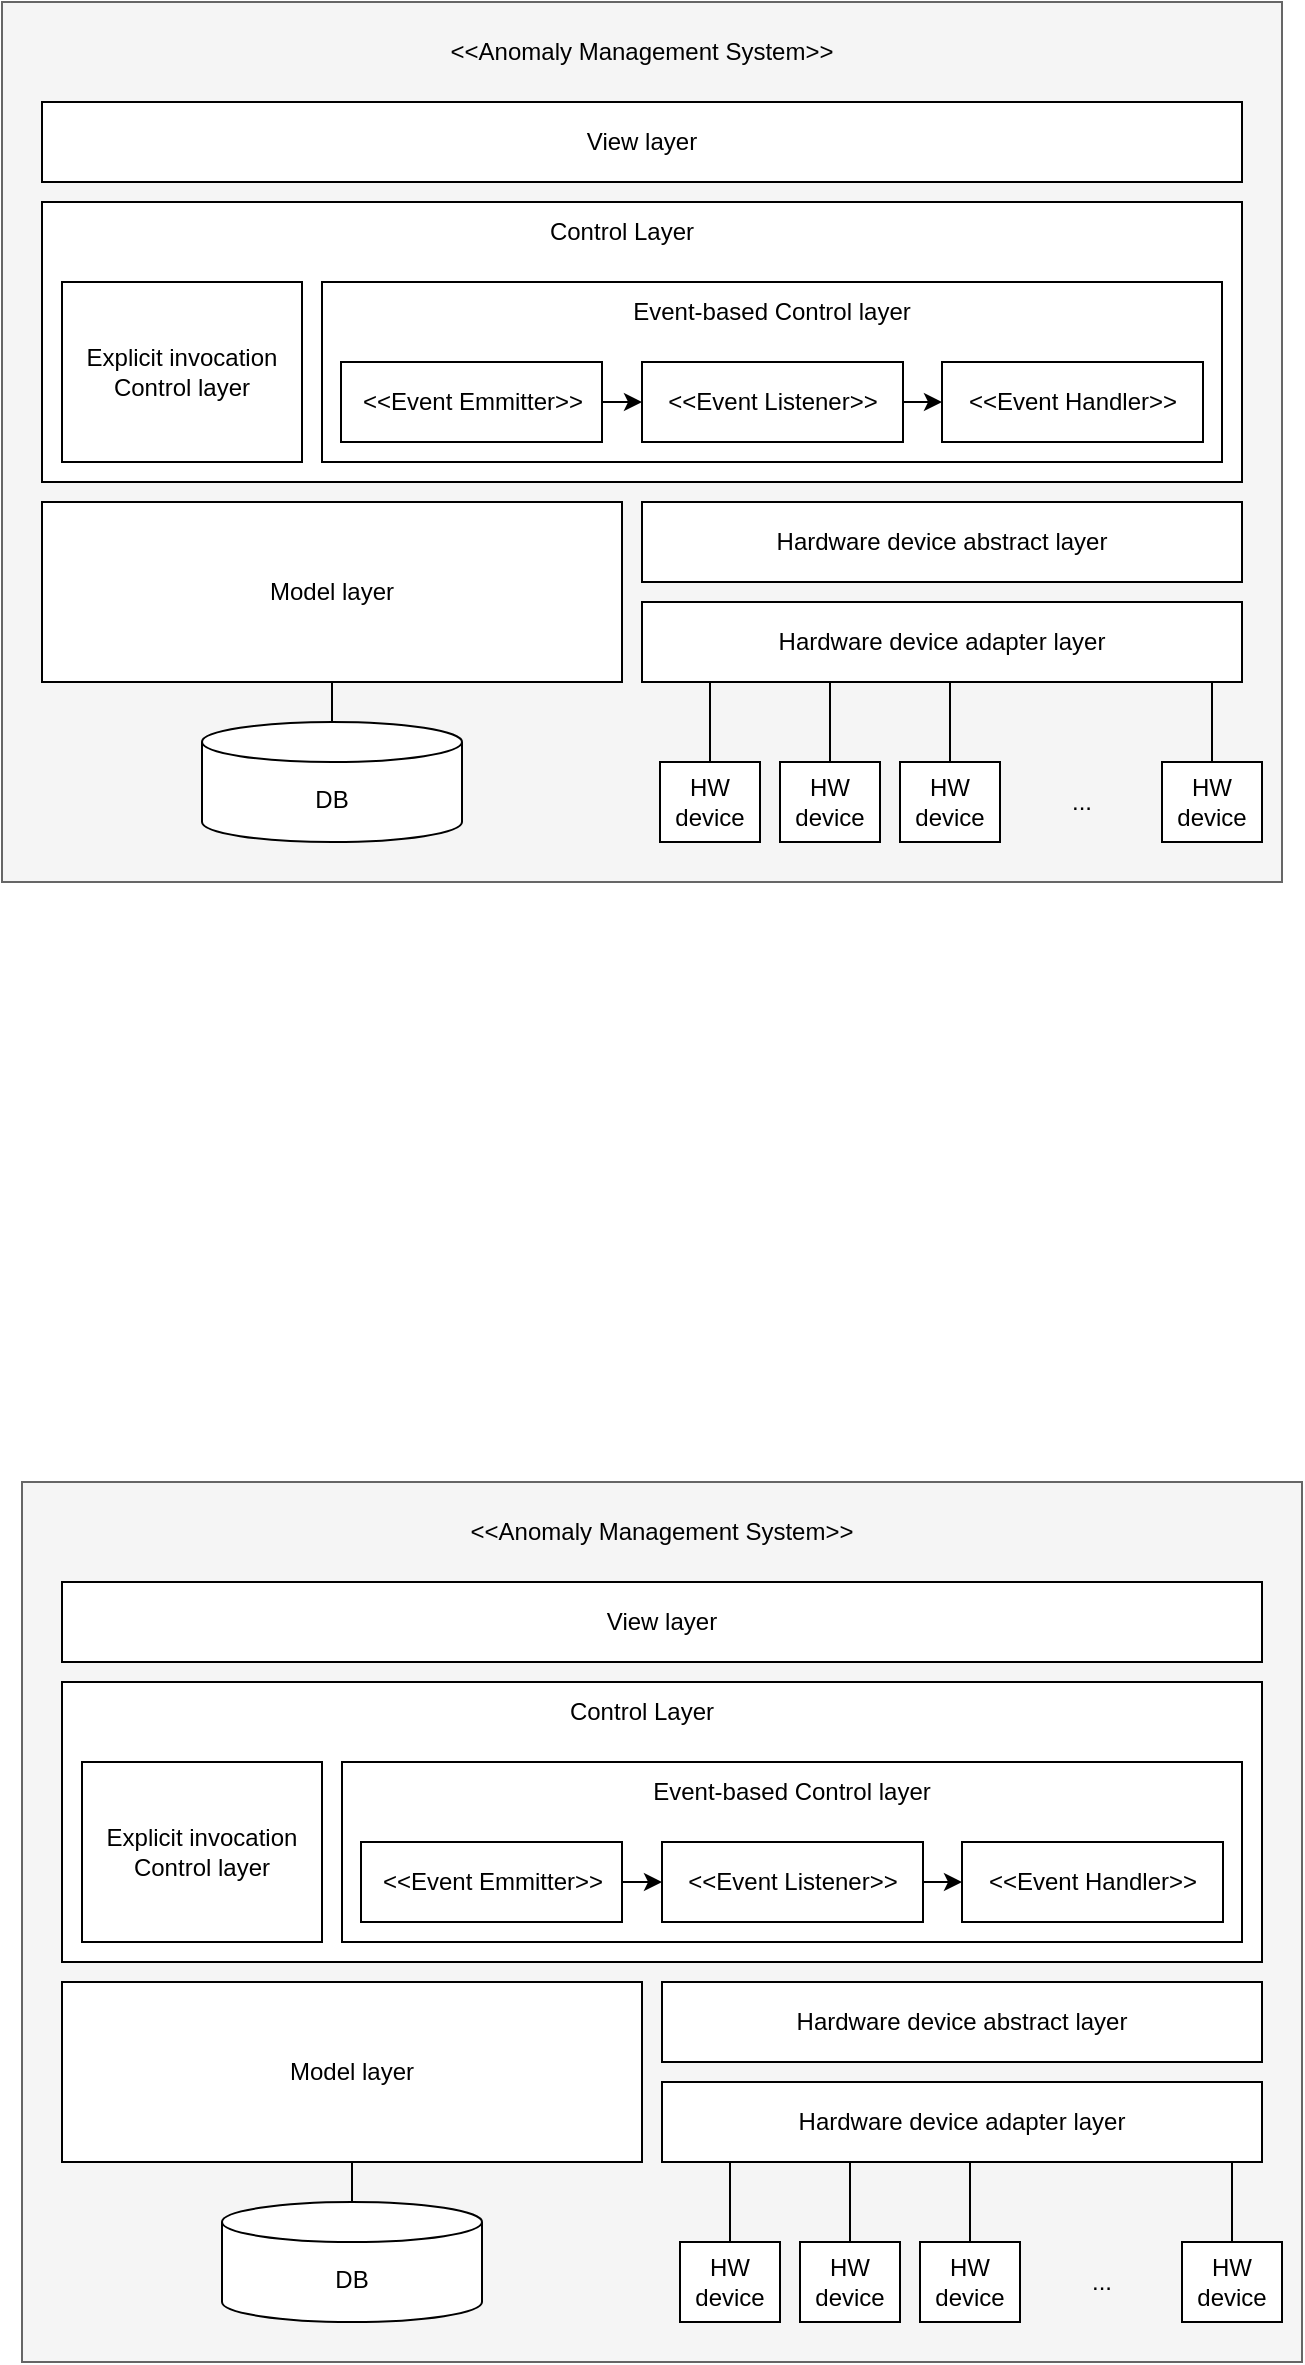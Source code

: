 <mxfile version="21.1.7" type="github">
  <diagram name="페이지-1" id="UiiDNWAqFwjKF0HyPbsK">
    <mxGraphModel dx="908" dy="595" grid="1" gridSize="10" guides="1" tooltips="1" connect="1" arrows="1" fold="1" page="1" pageScale="1" pageWidth="827" pageHeight="1169" math="0" shadow="0">
      <root>
        <mxCell id="0" />
        <mxCell id="1" parent="0" />
        <mxCell id="qTMEEash9hVdEmzpQc22-1" value="" style="rounded=0;whiteSpace=wrap;html=1;fillColor=#f5f5f5;fontColor=#333333;strokeColor=#666666;" vertex="1" parent="1">
          <mxGeometry x="160" y="110" width="640" height="440" as="geometry" />
        </mxCell>
        <mxCell id="qTMEEash9hVdEmzpQc22-2" value="View layer" style="rounded=0;whiteSpace=wrap;html=1;" vertex="1" parent="1">
          <mxGeometry x="180" y="160" width="600" height="40" as="geometry" />
        </mxCell>
        <mxCell id="qTMEEash9hVdEmzpQc22-3" value="" style="rounded=0;whiteSpace=wrap;html=1;" vertex="1" parent="1">
          <mxGeometry x="180" y="210" width="600" height="140" as="geometry" />
        </mxCell>
        <mxCell id="qTMEEash9hVdEmzpQc22-4" value="Model layer" style="rounded=0;whiteSpace=wrap;html=1;" vertex="1" parent="1">
          <mxGeometry x="180" y="360" width="290" height="90" as="geometry" />
        </mxCell>
        <mxCell id="qTMEEash9hVdEmzpQc22-5" value="Hardware device abstract layer" style="rounded=0;whiteSpace=wrap;html=1;" vertex="1" parent="1">
          <mxGeometry x="480" y="360" width="300" height="40" as="geometry" />
        </mxCell>
        <mxCell id="qTMEEash9hVdEmzpQc22-6" value="Hardware device adapter layer" style="rounded=0;whiteSpace=wrap;html=1;" vertex="1" parent="1">
          <mxGeometry x="480" y="410" width="300" height="40" as="geometry" />
        </mxCell>
        <mxCell id="qTMEEash9hVdEmzpQc22-8" value="&amp;lt;&amp;lt;Anomaly Management System&amp;gt;&amp;gt;" style="text;html=1;strokeColor=none;fillColor=none;align=center;verticalAlign=middle;whiteSpace=wrap;rounded=0;" vertex="1" parent="1">
          <mxGeometry x="355" y="120" width="250" height="30" as="geometry" />
        </mxCell>
        <mxCell id="qTMEEash9hVdEmzpQc22-9" value="DB" style="shape=cylinder3;whiteSpace=wrap;html=1;boundedLbl=1;backgroundOutline=1;size=10.0;" vertex="1" parent="1">
          <mxGeometry x="260" y="470" width="130" height="60" as="geometry" />
        </mxCell>
        <mxCell id="qTMEEash9hVdEmzpQc22-24" value="HW &lt;br&gt;device" style="rounded=0;whiteSpace=wrap;html=1;" vertex="1" parent="1">
          <mxGeometry x="489" y="490" width="50" height="40" as="geometry" />
        </mxCell>
        <mxCell id="qTMEEash9hVdEmzpQc22-25" value="" style="endArrow=none;html=1;rounded=0;" edge="1" parent="1" source="qTMEEash9hVdEmzpQc22-24">
          <mxGeometry width="50" height="50" relative="1" as="geometry">
            <mxPoint x="543" y="350" as="sourcePoint" />
            <mxPoint x="514" y="450" as="targetPoint" />
          </mxGeometry>
        </mxCell>
        <mxCell id="qTMEEash9hVdEmzpQc22-28" value="HW &lt;br&gt;device" style="rounded=0;whiteSpace=wrap;html=1;" vertex="1" parent="1">
          <mxGeometry x="549" y="490" width="50" height="40" as="geometry" />
        </mxCell>
        <mxCell id="qTMEEash9hVdEmzpQc22-29" value="" style="endArrow=none;html=1;rounded=0;" edge="1" parent="1" source="qTMEEash9hVdEmzpQc22-28">
          <mxGeometry width="50" height="50" relative="1" as="geometry">
            <mxPoint x="603" y="350" as="sourcePoint" />
            <mxPoint x="574" y="450" as="targetPoint" />
          </mxGeometry>
        </mxCell>
        <mxCell id="qTMEEash9hVdEmzpQc22-30" value="HW &lt;br&gt;device" style="rounded=0;whiteSpace=wrap;html=1;" vertex="1" parent="1">
          <mxGeometry x="609" y="490" width="50" height="40" as="geometry" />
        </mxCell>
        <mxCell id="qTMEEash9hVdEmzpQc22-31" value="" style="endArrow=none;html=1;rounded=0;" edge="1" parent="1" source="qTMEEash9hVdEmzpQc22-30">
          <mxGeometry width="50" height="50" relative="1" as="geometry">
            <mxPoint x="663" y="350" as="sourcePoint" />
            <mxPoint x="634" y="450" as="targetPoint" />
          </mxGeometry>
        </mxCell>
        <mxCell id="qTMEEash9hVdEmzpQc22-34" value="" style="endArrow=none;html=1;rounded=0;exitX=0.5;exitY=0;exitDx=0;exitDy=0;exitPerimeter=0;entryX=0.5;entryY=1;entryDx=0;entryDy=0;" edge="1" parent="1" source="qTMEEash9hVdEmzpQc22-9" target="qTMEEash9hVdEmzpQc22-4">
          <mxGeometry width="50" height="50" relative="1" as="geometry">
            <mxPoint x="414" y="500" as="sourcePoint" />
            <mxPoint x="260" y="450" as="targetPoint" />
          </mxGeometry>
        </mxCell>
        <mxCell id="qTMEEash9hVdEmzpQc22-35" value="Explicit invocation &lt;br&gt;Control layer" style="rounded=0;whiteSpace=wrap;html=1;" vertex="1" parent="1">
          <mxGeometry x="190" y="250" width="120" height="90" as="geometry" />
        </mxCell>
        <mxCell id="qTMEEash9hVdEmzpQc22-36" value="Control Layer" style="text;html=1;strokeColor=none;fillColor=none;align=center;verticalAlign=middle;whiteSpace=wrap;rounded=0;" vertex="1" parent="1">
          <mxGeometry x="410" y="210" width="120" height="30" as="geometry" />
        </mxCell>
        <mxCell id="qTMEEash9hVdEmzpQc22-37" value="" style="rounded=0;whiteSpace=wrap;html=1;" vertex="1" parent="1">
          <mxGeometry x="320" y="250" width="450" height="90" as="geometry" />
        </mxCell>
        <mxCell id="qTMEEash9hVdEmzpQc22-38" value="&amp;lt;&amp;lt;Event Emmitter&amp;gt;&amp;gt;" style="rounded=0;whiteSpace=wrap;html=1;" vertex="1" parent="1">
          <mxGeometry x="329.5" y="290" width="130.5" height="40" as="geometry" />
        </mxCell>
        <mxCell id="qTMEEash9hVdEmzpQc22-39" value="&amp;lt;&amp;lt;Event Listener&amp;gt;&amp;gt;" style="rounded=0;whiteSpace=wrap;html=1;" vertex="1" parent="1">
          <mxGeometry x="480" y="290" width="130.5" height="40" as="geometry" />
        </mxCell>
        <mxCell id="qTMEEash9hVdEmzpQc22-40" value="&amp;lt;&amp;lt;Event Handler&amp;gt;&amp;gt;" style="rounded=0;whiteSpace=wrap;html=1;" vertex="1" parent="1">
          <mxGeometry x="630" y="290" width="130.5" height="40" as="geometry" />
        </mxCell>
        <mxCell id="qTMEEash9hVdEmzpQc22-41" value="Event-based Control layer" style="text;html=1;strokeColor=none;fillColor=none;align=center;verticalAlign=middle;whiteSpace=wrap;rounded=0;" vertex="1" parent="1">
          <mxGeometry x="455.25" y="250" width="180" height="30" as="geometry" />
        </mxCell>
        <mxCell id="qTMEEash9hVdEmzpQc22-44" value="" style="endArrow=classic;html=1;rounded=0;entryX=0;entryY=0.5;entryDx=0;entryDy=0;exitX=1;exitY=0.5;exitDx=0;exitDy=0;" edge="1" parent="1" source="qTMEEash9hVdEmzpQc22-38" target="qTMEEash9hVdEmzpQc22-39">
          <mxGeometry width="50" height="50" relative="1" as="geometry">
            <mxPoint x="400" y="380" as="sourcePoint" />
            <mxPoint x="450" y="330" as="targetPoint" />
          </mxGeometry>
        </mxCell>
        <mxCell id="qTMEEash9hVdEmzpQc22-45" value="" style="endArrow=classic;html=1;rounded=0;entryX=0;entryY=0.5;entryDx=0;entryDy=0;" edge="1" parent="1" target="qTMEEash9hVdEmzpQc22-40">
          <mxGeometry width="50" height="50" relative="1" as="geometry">
            <mxPoint x="610" y="310" as="sourcePoint" />
            <mxPoint x="490" y="320" as="targetPoint" />
          </mxGeometry>
        </mxCell>
        <mxCell id="qTMEEash9hVdEmzpQc22-46" value="HW &lt;br&gt;device" style="rounded=0;whiteSpace=wrap;html=1;" vertex="1" parent="1">
          <mxGeometry x="740" y="490" width="50" height="40" as="geometry" />
        </mxCell>
        <mxCell id="qTMEEash9hVdEmzpQc22-47" value="" style="endArrow=none;html=1;rounded=0;" edge="1" parent="1" source="qTMEEash9hVdEmzpQc22-46">
          <mxGeometry width="50" height="50" relative="1" as="geometry">
            <mxPoint x="794" y="350" as="sourcePoint" />
            <mxPoint x="765" y="450" as="targetPoint" />
          </mxGeometry>
        </mxCell>
        <mxCell id="qTMEEash9hVdEmzpQc22-48" value="..." style="text;html=1;strokeColor=none;fillColor=none;align=center;verticalAlign=middle;whiteSpace=wrap;rounded=0;" vertex="1" parent="1">
          <mxGeometry x="670" y="495" width="60" height="30" as="geometry" />
        </mxCell>
        <mxCell id="qTMEEash9hVdEmzpQc22-49" value="" style="rounded=0;whiteSpace=wrap;html=1;fillColor=#f5f5f5;fontColor=#333333;strokeColor=#666666;" vertex="1" parent="1">
          <mxGeometry x="170" y="850" width="640" height="440" as="geometry" />
        </mxCell>
        <mxCell id="qTMEEash9hVdEmzpQc22-50" value="View layer" style="rounded=0;whiteSpace=wrap;html=1;" vertex="1" parent="1">
          <mxGeometry x="190" y="900" width="600" height="40" as="geometry" />
        </mxCell>
        <mxCell id="qTMEEash9hVdEmzpQc22-51" value="" style="rounded=0;whiteSpace=wrap;html=1;" vertex="1" parent="1">
          <mxGeometry x="190" y="950" width="600" height="140" as="geometry" />
        </mxCell>
        <mxCell id="qTMEEash9hVdEmzpQc22-52" value="Model layer" style="rounded=0;whiteSpace=wrap;html=1;" vertex="1" parent="1">
          <mxGeometry x="190" y="1100" width="290" height="90" as="geometry" />
        </mxCell>
        <mxCell id="qTMEEash9hVdEmzpQc22-53" value="Hardware device abstract layer" style="rounded=0;whiteSpace=wrap;html=1;" vertex="1" parent="1">
          <mxGeometry x="490" y="1100" width="300" height="40" as="geometry" />
        </mxCell>
        <mxCell id="qTMEEash9hVdEmzpQc22-54" value="Hardware device adapter layer" style="rounded=0;whiteSpace=wrap;html=1;" vertex="1" parent="1">
          <mxGeometry x="490" y="1150" width="300" height="40" as="geometry" />
        </mxCell>
        <mxCell id="qTMEEash9hVdEmzpQc22-55" value="&amp;lt;&amp;lt;Anomaly Management System&amp;gt;&amp;gt;" style="text;html=1;strokeColor=none;fillColor=none;align=center;verticalAlign=middle;whiteSpace=wrap;rounded=0;" vertex="1" parent="1">
          <mxGeometry x="365" y="860" width="250" height="30" as="geometry" />
        </mxCell>
        <mxCell id="qTMEEash9hVdEmzpQc22-56" value="DB" style="shape=cylinder3;whiteSpace=wrap;html=1;boundedLbl=1;backgroundOutline=1;size=10.0;" vertex="1" parent="1">
          <mxGeometry x="270" y="1210" width="130" height="60" as="geometry" />
        </mxCell>
        <mxCell id="qTMEEash9hVdEmzpQc22-57" value="HW &lt;br&gt;device" style="rounded=0;whiteSpace=wrap;html=1;" vertex="1" parent="1">
          <mxGeometry x="499" y="1230" width="50" height="40" as="geometry" />
        </mxCell>
        <mxCell id="qTMEEash9hVdEmzpQc22-58" value="" style="endArrow=none;html=1;rounded=0;" edge="1" parent="1" source="qTMEEash9hVdEmzpQc22-57">
          <mxGeometry width="50" height="50" relative="1" as="geometry">
            <mxPoint x="553" y="1090" as="sourcePoint" />
            <mxPoint x="524" y="1190" as="targetPoint" />
          </mxGeometry>
        </mxCell>
        <mxCell id="qTMEEash9hVdEmzpQc22-59" value="HW &lt;br&gt;device" style="rounded=0;whiteSpace=wrap;html=1;" vertex="1" parent="1">
          <mxGeometry x="559" y="1230" width="50" height="40" as="geometry" />
        </mxCell>
        <mxCell id="qTMEEash9hVdEmzpQc22-60" value="" style="endArrow=none;html=1;rounded=0;" edge="1" parent="1" source="qTMEEash9hVdEmzpQc22-59">
          <mxGeometry width="50" height="50" relative="1" as="geometry">
            <mxPoint x="613" y="1090" as="sourcePoint" />
            <mxPoint x="584" y="1190" as="targetPoint" />
          </mxGeometry>
        </mxCell>
        <mxCell id="qTMEEash9hVdEmzpQc22-61" value="HW &lt;br&gt;device" style="rounded=0;whiteSpace=wrap;html=1;" vertex="1" parent="1">
          <mxGeometry x="619" y="1230" width="50" height="40" as="geometry" />
        </mxCell>
        <mxCell id="qTMEEash9hVdEmzpQc22-62" value="" style="endArrow=none;html=1;rounded=0;" edge="1" parent="1" source="qTMEEash9hVdEmzpQc22-61">
          <mxGeometry width="50" height="50" relative="1" as="geometry">
            <mxPoint x="673" y="1090" as="sourcePoint" />
            <mxPoint x="644" y="1190" as="targetPoint" />
          </mxGeometry>
        </mxCell>
        <mxCell id="qTMEEash9hVdEmzpQc22-63" value="" style="endArrow=none;html=1;rounded=0;exitX=0.5;exitY=0;exitDx=0;exitDy=0;exitPerimeter=0;entryX=0.5;entryY=1;entryDx=0;entryDy=0;" edge="1" parent="1" source="qTMEEash9hVdEmzpQc22-56" target="qTMEEash9hVdEmzpQc22-52">
          <mxGeometry width="50" height="50" relative="1" as="geometry">
            <mxPoint x="424" y="1240" as="sourcePoint" />
            <mxPoint x="270" y="1190" as="targetPoint" />
          </mxGeometry>
        </mxCell>
        <mxCell id="qTMEEash9hVdEmzpQc22-64" value="Explicit invocation &lt;br&gt;Control layer" style="rounded=0;whiteSpace=wrap;html=1;" vertex="1" parent="1">
          <mxGeometry x="200" y="990" width="120" height="90" as="geometry" />
        </mxCell>
        <mxCell id="qTMEEash9hVdEmzpQc22-65" value="Control Layer" style="text;html=1;strokeColor=none;fillColor=none;align=center;verticalAlign=middle;whiteSpace=wrap;rounded=0;" vertex="1" parent="1">
          <mxGeometry x="420" y="950" width="120" height="30" as="geometry" />
        </mxCell>
        <mxCell id="qTMEEash9hVdEmzpQc22-66" value="" style="rounded=0;whiteSpace=wrap;html=1;" vertex="1" parent="1">
          <mxGeometry x="330" y="990" width="450" height="90" as="geometry" />
        </mxCell>
        <mxCell id="qTMEEash9hVdEmzpQc22-67" value="&amp;lt;&amp;lt;Event Emmitter&amp;gt;&amp;gt;" style="rounded=0;whiteSpace=wrap;html=1;" vertex="1" parent="1">
          <mxGeometry x="339.5" y="1030" width="130.5" height="40" as="geometry" />
        </mxCell>
        <mxCell id="qTMEEash9hVdEmzpQc22-68" value="&amp;lt;&amp;lt;Event Listener&amp;gt;&amp;gt;" style="rounded=0;whiteSpace=wrap;html=1;" vertex="1" parent="1">
          <mxGeometry x="490" y="1030" width="130.5" height="40" as="geometry" />
        </mxCell>
        <mxCell id="qTMEEash9hVdEmzpQc22-69" value="&amp;lt;&amp;lt;Event Handler&amp;gt;&amp;gt;" style="rounded=0;whiteSpace=wrap;html=1;" vertex="1" parent="1">
          <mxGeometry x="640" y="1030" width="130.5" height="40" as="geometry" />
        </mxCell>
        <mxCell id="qTMEEash9hVdEmzpQc22-70" value="Event-based Control layer" style="text;html=1;strokeColor=none;fillColor=none;align=center;verticalAlign=middle;whiteSpace=wrap;rounded=0;" vertex="1" parent="1">
          <mxGeometry x="465.25" y="990" width="180" height="30" as="geometry" />
        </mxCell>
        <mxCell id="qTMEEash9hVdEmzpQc22-71" value="" style="endArrow=classic;html=1;rounded=0;entryX=0;entryY=0.5;entryDx=0;entryDy=0;exitX=1;exitY=0.5;exitDx=0;exitDy=0;" edge="1" parent="1" source="qTMEEash9hVdEmzpQc22-67" target="qTMEEash9hVdEmzpQc22-68">
          <mxGeometry width="50" height="50" relative="1" as="geometry">
            <mxPoint x="410" y="1120" as="sourcePoint" />
            <mxPoint x="460" y="1070" as="targetPoint" />
          </mxGeometry>
        </mxCell>
        <mxCell id="qTMEEash9hVdEmzpQc22-72" value="" style="endArrow=classic;html=1;rounded=0;entryX=0;entryY=0.5;entryDx=0;entryDy=0;" edge="1" parent="1" target="qTMEEash9hVdEmzpQc22-69">
          <mxGeometry width="50" height="50" relative="1" as="geometry">
            <mxPoint x="620" y="1050" as="sourcePoint" />
            <mxPoint x="500" y="1060" as="targetPoint" />
          </mxGeometry>
        </mxCell>
        <mxCell id="qTMEEash9hVdEmzpQc22-73" value="HW &lt;br&gt;device" style="rounded=0;whiteSpace=wrap;html=1;" vertex="1" parent="1">
          <mxGeometry x="750" y="1230" width="50" height="40" as="geometry" />
        </mxCell>
        <mxCell id="qTMEEash9hVdEmzpQc22-74" value="" style="endArrow=none;html=1;rounded=0;" edge="1" parent="1" source="qTMEEash9hVdEmzpQc22-73">
          <mxGeometry width="50" height="50" relative="1" as="geometry">
            <mxPoint x="804" y="1090" as="sourcePoint" />
            <mxPoint x="775" y="1190" as="targetPoint" />
          </mxGeometry>
        </mxCell>
        <mxCell id="qTMEEash9hVdEmzpQc22-75" value="..." style="text;html=1;strokeColor=none;fillColor=none;align=center;verticalAlign=middle;whiteSpace=wrap;rounded=0;" vertex="1" parent="1">
          <mxGeometry x="680" y="1235" width="60" height="30" as="geometry" />
        </mxCell>
      </root>
    </mxGraphModel>
  </diagram>
</mxfile>
